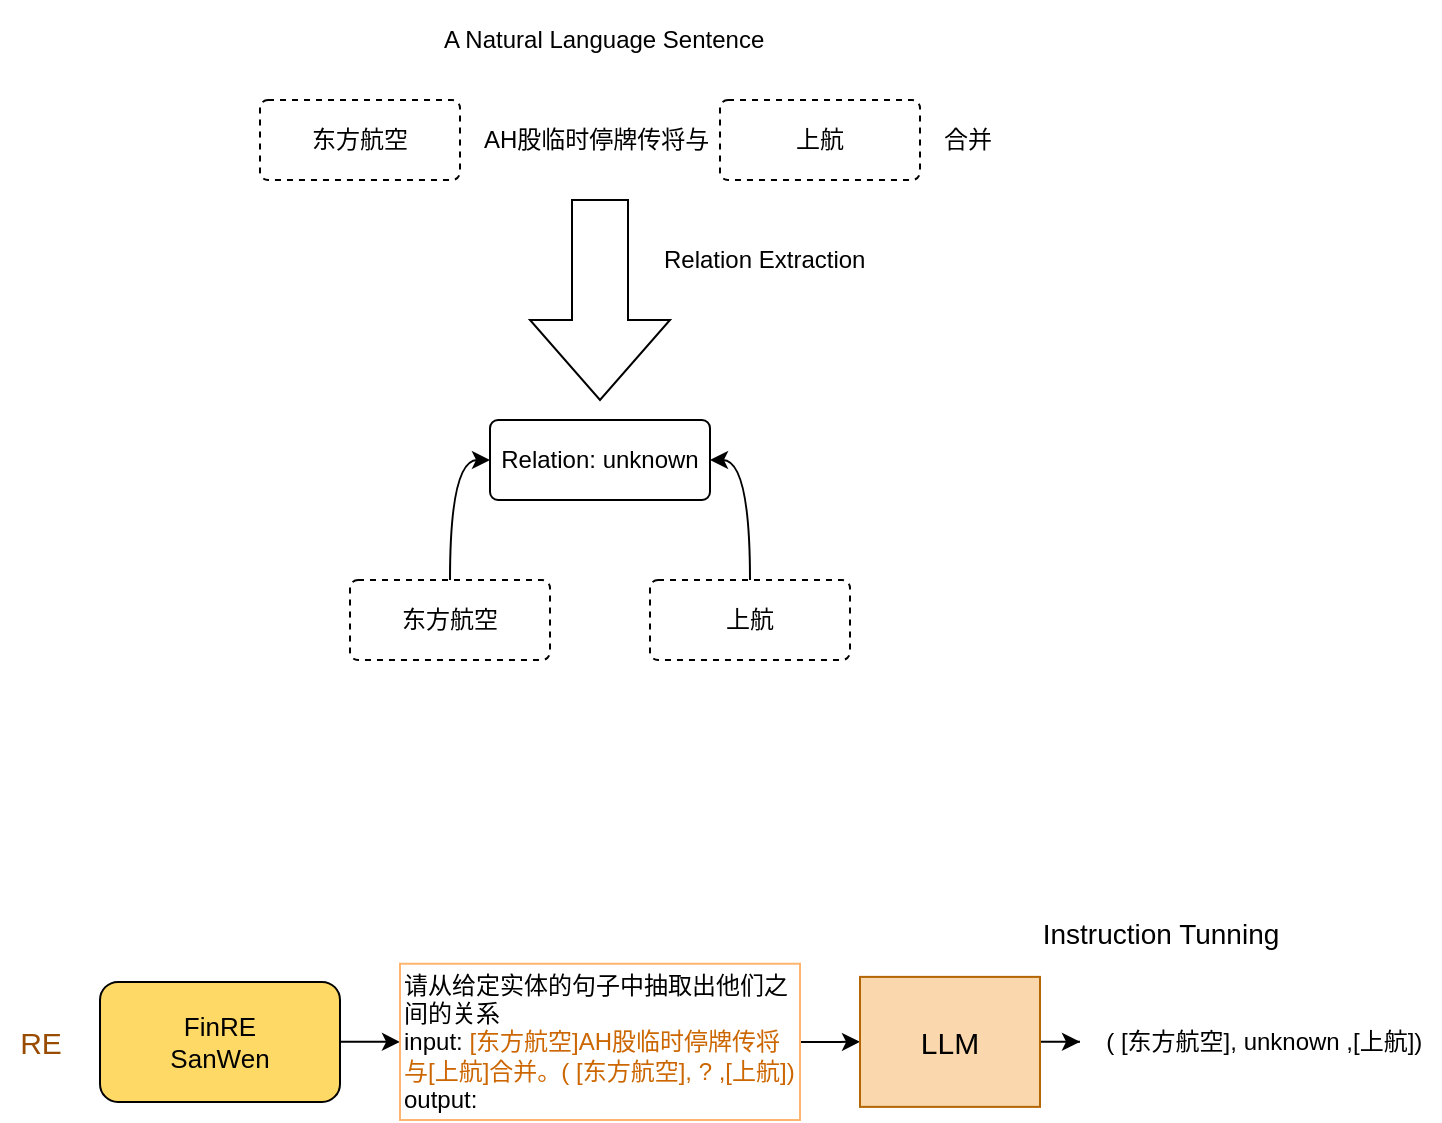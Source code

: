 <mxfile version="22.1.17" type="github">
  <diagram name="第 1 页" id="e0tXGLQbWe1YhPj0isI4">
    <mxGraphModel dx="906" dy="579" grid="1" gridSize="10" guides="1" tooltips="1" connect="1" arrows="1" fold="1" page="1" pageScale="1" pageWidth="827" pageHeight="1169" math="0" shadow="0">
      <root>
        <mxCell id="0" />
        <mxCell id="1" parent="0" />
        <mxCell id="YJZsNohducnvphbNoGTL-23" value="" style="edgeStyle=orthogonalEdgeStyle;rounded=0;orthogonalLoop=1;jettySize=auto;html=1;" parent="1" source="YJZsNohducnvphbNoGTL-24" target="YJZsNohducnvphbNoGTL-27" edge="1">
          <mxGeometry relative="1" as="geometry" />
        </mxCell>
        <mxCell id="YJZsNohducnvphbNoGTL-24" value="&lt;font style=&quot;font-size: 13px;&quot;&gt;FinRE&lt;br&gt;SanWen&lt;/font&gt;" style="rounded=1;whiteSpace=wrap;html=1;fillColor=#FFD966;gradientColor=none;" parent="1" vertex="1">
          <mxGeometry x="140" y="520.94" width="120" height="60" as="geometry" />
        </mxCell>
        <mxCell id="YJZsNohducnvphbNoGTL-25" value="&lt;font style=&quot;font-size: 15px;&quot;&gt;RE&lt;/font&gt;" style="text;html=1;align=center;verticalAlign=middle;resizable=0;points=[];autosize=1;strokeColor=none;fillColor=none;fontColor=#994C00;" parent="1" vertex="1">
          <mxGeometry x="90" y="535.94" width="40" height="30" as="geometry" />
        </mxCell>
        <mxCell id="YJZsNohducnvphbNoGTL-26" value="" style="edgeStyle=orthogonalEdgeStyle;rounded=0;orthogonalLoop=1;jettySize=auto;html=1;" parent="1" source="YJZsNohducnvphbNoGTL-27" target="YJZsNohducnvphbNoGTL-29" edge="1">
          <mxGeometry relative="1" as="geometry" />
        </mxCell>
        <mxCell id="YJZsNohducnvphbNoGTL-27" value="请从给定实体的句子中抽取出他们之间的关系&lt;br&gt;input: &lt;font color=&quot;#cc6600&quot;&gt;[东方航空]AH股临时停牌传将与[上航]合并。(&amp;nbsp;[东方航空], ? ,[上航])&lt;/font&gt;&lt;br&gt;output:&amp;nbsp;" style="whiteSpace=wrap;html=1;align=left;strokeColor=#FFB570;" parent="1" vertex="1">
          <mxGeometry x="290" y="511.88" width="200" height="78.12" as="geometry" />
        </mxCell>
        <mxCell id="YJZsNohducnvphbNoGTL-28" value="" style="edgeStyle=orthogonalEdgeStyle;rounded=0;orthogonalLoop=1;jettySize=auto;html=1;" parent="1" source="YJZsNohducnvphbNoGTL-29" target="YJZsNohducnvphbNoGTL-30" edge="1">
          <mxGeometry relative="1" as="geometry" />
        </mxCell>
        <mxCell id="YJZsNohducnvphbNoGTL-29" value="&lt;font style=&quot;font-size: 15px;&quot;&gt;LLM&lt;/font&gt;" style="rounded=0;whiteSpace=wrap;html=1;fillColor=#fad7ac;strokeColor=#b46504;" parent="1" vertex="1">
          <mxGeometry x="520" y="518.44" width="90" height="65" as="geometry" />
        </mxCell>
        <mxCell id="YJZsNohducnvphbNoGTL-30" value="&amp;nbsp;(&amp;nbsp;[东方航空], unknown ,[上航])" style="text;html=1;align=center;verticalAlign=middle;resizable=0;points=[];autosize=1;strokeColor=none;fillColor=none;" parent="1" vertex="1">
          <mxGeometry x="630" y="535.94" width="180" height="30" as="geometry" />
        </mxCell>
        <mxCell id="YJZsNohducnvphbNoGTL-31" value="&lt;font style=&quot;font-size: 14px;&quot;&gt;Instruction Tunning&lt;/font&gt;" style="text;html=1;align=center;verticalAlign=middle;resizable=0;points=[];autosize=1;strokeColor=none;fillColor=none;" parent="1" vertex="1">
          <mxGeometry x="600" y="481.88" width="140" height="30" as="geometry" />
        </mxCell>
        <mxCell id="T14ChnWQ33sPh7HlbQXI-1" value="AH股临时停牌传将与" style="whiteSpace=wrap;html=1;align=left;strokeColor=none;fillColor=none;" vertex="1" parent="1">
          <mxGeometry x="330" y="80" width="120" height="40" as="geometry" />
        </mxCell>
        <mxCell id="T14ChnWQ33sPh7HlbQXI-5" value="东方航空" style="rounded=1;arcSize=10;whiteSpace=wrap;html=1;align=center;dashed=1;" vertex="1" parent="1">
          <mxGeometry x="220" y="80" width="100" height="40" as="geometry" />
        </mxCell>
        <mxCell id="T14ChnWQ33sPh7HlbQXI-7" value="上航" style="rounded=1;arcSize=10;whiteSpace=wrap;html=1;align=center;dashed=1;" vertex="1" parent="1">
          <mxGeometry x="450" y="80" width="100" height="40" as="geometry" />
        </mxCell>
        <mxCell id="T14ChnWQ33sPh7HlbQXI-9" value="Relation: unknown" style="rounded=1;arcSize=10;whiteSpace=wrap;html=1;align=center;" vertex="1" parent="1">
          <mxGeometry x="335" y="240" width="110" height="40" as="geometry" />
        </mxCell>
        <mxCell id="T14ChnWQ33sPh7HlbQXI-13" value="合并" style="whiteSpace=wrap;html=1;align=left;strokeColor=none;fillColor=none;" vertex="1" parent="1">
          <mxGeometry x="560" y="80" width="30" height="40" as="geometry" />
        </mxCell>
        <mxCell id="T14ChnWQ33sPh7HlbQXI-14" value="A Natural Language Sentence" style="whiteSpace=wrap;html=1;align=left;strokeColor=none;fillColor=none;" vertex="1" parent="1">
          <mxGeometry x="310" y="30" width="170" height="40" as="geometry" />
        </mxCell>
        <mxCell id="T14ChnWQ33sPh7HlbQXI-17" value="Relation Extraction" style="whiteSpace=wrap;html=1;align=left;strokeColor=none;fillColor=none;" vertex="1" parent="1">
          <mxGeometry x="420" y="140" width="110" height="40" as="geometry" />
        </mxCell>
        <mxCell id="T14ChnWQ33sPh7HlbQXI-21" style="edgeStyle=orthogonalEdgeStyle;rounded=0;orthogonalLoop=1;jettySize=auto;html=1;exitX=0.5;exitY=0;exitDx=0;exitDy=0;entryX=0;entryY=0.5;entryDx=0;entryDy=0;curved=1;" edge="1" parent="1" source="T14ChnWQ33sPh7HlbQXI-19" target="T14ChnWQ33sPh7HlbQXI-9">
          <mxGeometry relative="1" as="geometry" />
        </mxCell>
        <mxCell id="T14ChnWQ33sPh7HlbQXI-19" value="东方航空" style="rounded=1;arcSize=10;whiteSpace=wrap;html=1;align=center;dashed=1;" vertex="1" parent="1">
          <mxGeometry x="265" y="320" width="100" height="40" as="geometry" />
        </mxCell>
        <mxCell id="T14ChnWQ33sPh7HlbQXI-26" style="edgeStyle=orthogonalEdgeStyle;rounded=0;orthogonalLoop=1;jettySize=auto;html=1;exitX=0.5;exitY=0;exitDx=0;exitDy=0;entryX=1;entryY=0.5;entryDx=0;entryDy=0;curved=1;" edge="1" parent="1" source="T14ChnWQ33sPh7HlbQXI-20" target="T14ChnWQ33sPh7HlbQXI-9">
          <mxGeometry relative="1" as="geometry" />
        </mxCell>
        <mxCell id="T14ChnWQ33sPh7HlbQXI-20" value="上航" style="rounded=1;arcSize=10;whiteSpace=wrap;html=1;align=center;dashed=1;" vertex="1" parent="1">
          <mxGeometry x="415" y="320" width="100" height="40" as="geometry" />
        </mxCell>
        <mxCell id="T14ChnWQ33sPh7HlbQXI-27" value="" style="html=1;shadow=0;dashed=0;align=center;verticalAlign=middle;shape=mxgraph.arrows2.arrow;dy=0.6;dx=40;direction=south;notch=0;" vertex="1" parent="1">
          <mxGeometry x="355" y="130" width="70" height="100" as="geometry" />
        </mxCell>
      </root>
    </mxGraphModel>
  </diagram>
</mxfile>
